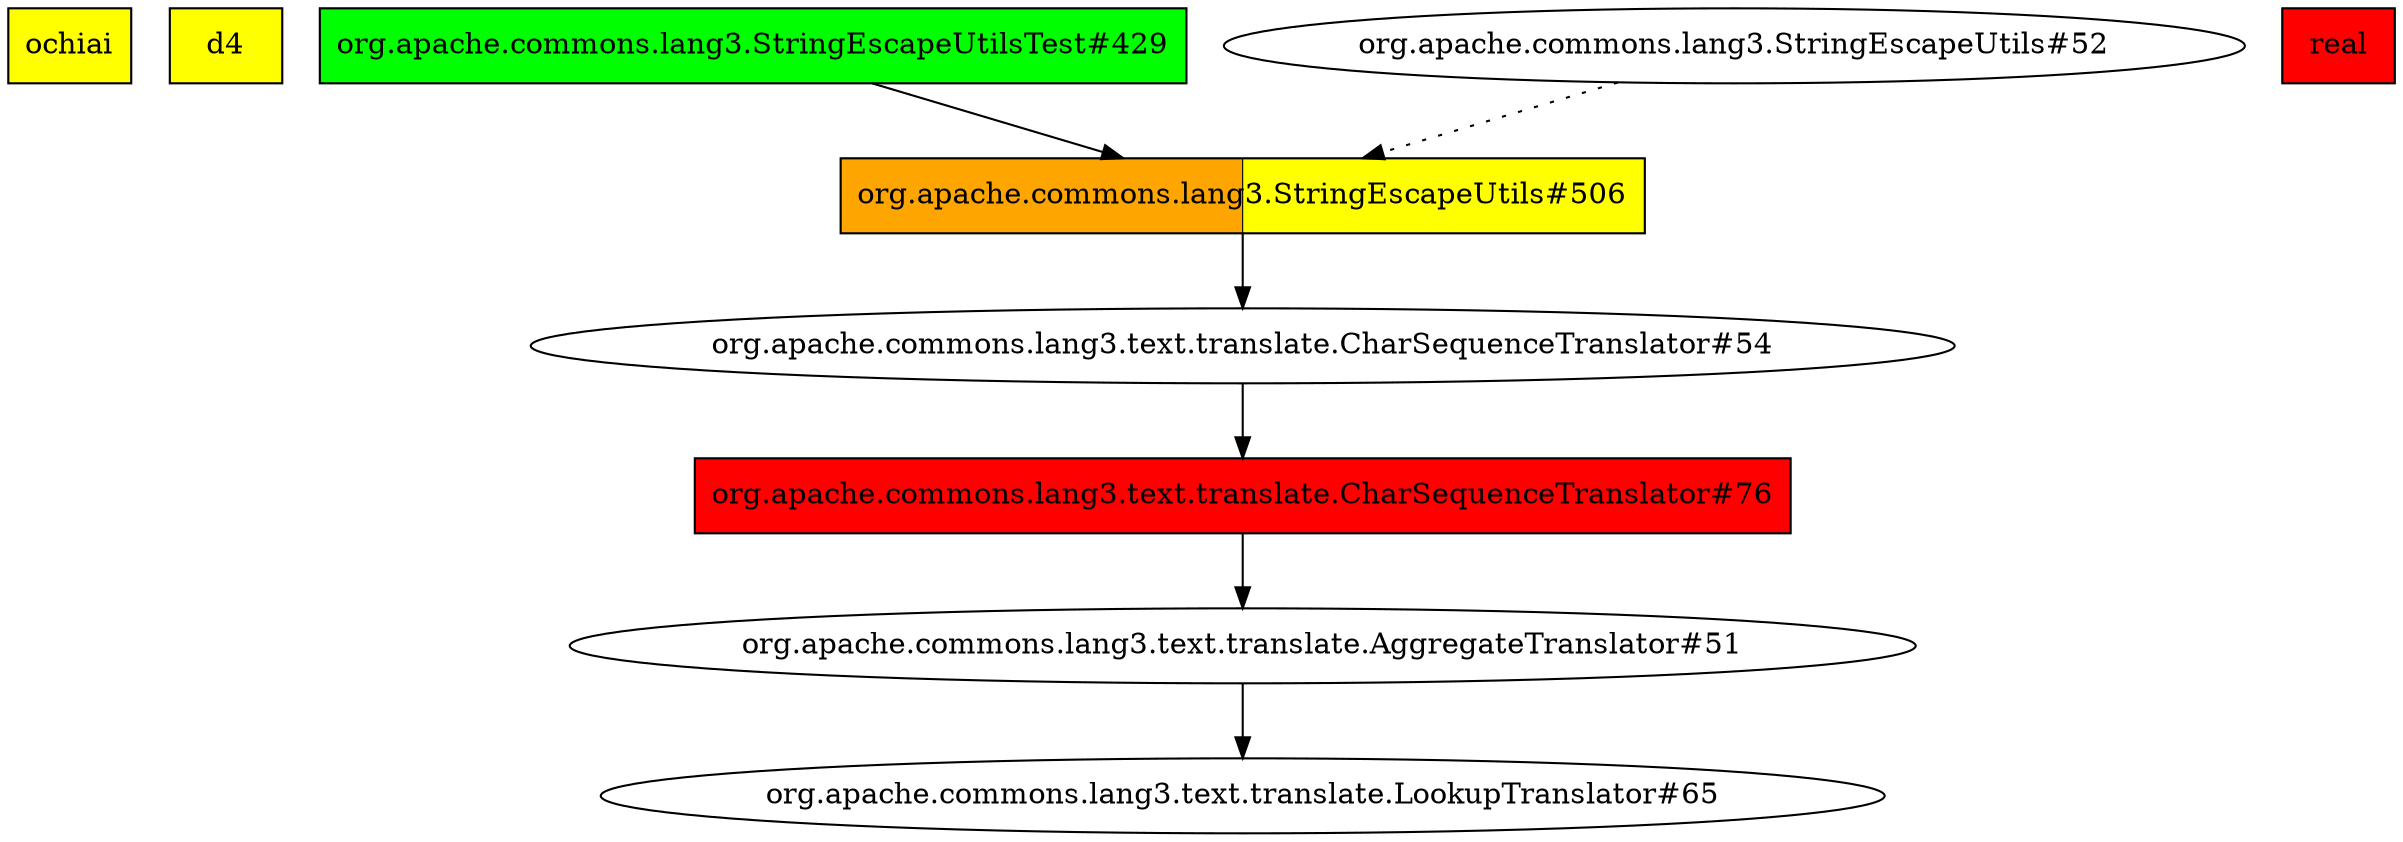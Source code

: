 digraph enhanced {
	"ochiai" [style=striped shape=box fillcolor="yellow"];
	"d4" [style=striped shape=box fillcolor="yellow"];
	"org.apache.commons.lang3.StringEscapeUtils#506" [style=striped shape=box fillcolor="orange:yellow"];
	"org.apache.commons.lang3.text.translate.CharSequenceTranslator#76" [style=striped shape=box fillcolor="red"];
	"real" [style=striped shape=box fillcolor="red"];
	"org.apache.commons.lang3.StringEscapeUtilsTest#429" [style=striped shape=box fillcolor="green"];
	"org.apache.commons.lang3.StringEscapeUtils#52" -> "org.apache.commons.lang3.StringEscapeUtils#506" [style=dotted];
	"org.apache.commons.lang3.StringEscapeUtilsTest#429" -> "org.apache.commons.lang3.StringEscapeUtils#506";
	"org.apache.commons.lang3.text.translate.CharSequenceTranslator#76" -> "org.apache.commons.lang3.text.translate.AggregateTranslator#51";
	"org.apache.commons.lang3.text.translate.CharSequenceTranslator#54" -> "org.apache.commons.lang3.text.translate.CharSequenceTranslator#76";
	"org.apache.commons.lang3.StringEscapeUtils#506" -> "org.apache.commons.lang3.text.translate.CharSequenceTranslator#54";
	"org.apache.commons.lang3.text.translate.AggregateTranslator#51" -> "org.apache.commons.lang3.text.translate.LookupTranslator#65";
}

